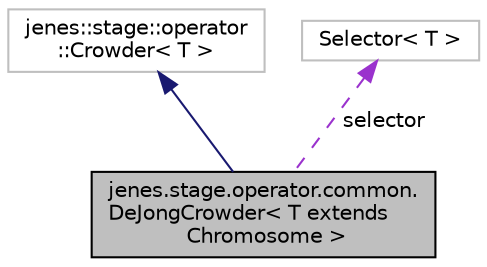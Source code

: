 digraph "jenes.stage.operator.common.DeJongCrowder&lt; T extends Chromosome &gt;"
{
  edge [fontname="Helvetica",fontsize="10",labelfontname="Helvetica",labelfontsize="10"];
  node [fontname="Helvetica",fontsize="10",shape=record];
  Node1 [label="jenes.stage.operator.common.\lDeJongCrowder\< T extends\l Chromosome \>",height=0.2,width=0.4,color="black", fillcolor="grey75", style="filled" fontcolor="black"];
  Node2 -> Node1 [dir="back",color="midnightblue",fontsize="10",style="solid",fontname="Helvetica"];
  Node2 [label="jenes::stage::operator\l::Crowder\< T \>",height=0.2,width=0.4,color="grey75", fillcolor="white", style="filled"];
  Node3 -> Node1 [dir="back",color="darkorchid3",fontsize="10",style="dashed",label=" selector" ,fontname="Helvetica"];
  Node3 [label="Selector\< T \>",height=0.2,width=0.4,color="grey75", fillcolor="white", style="filled"];
}
